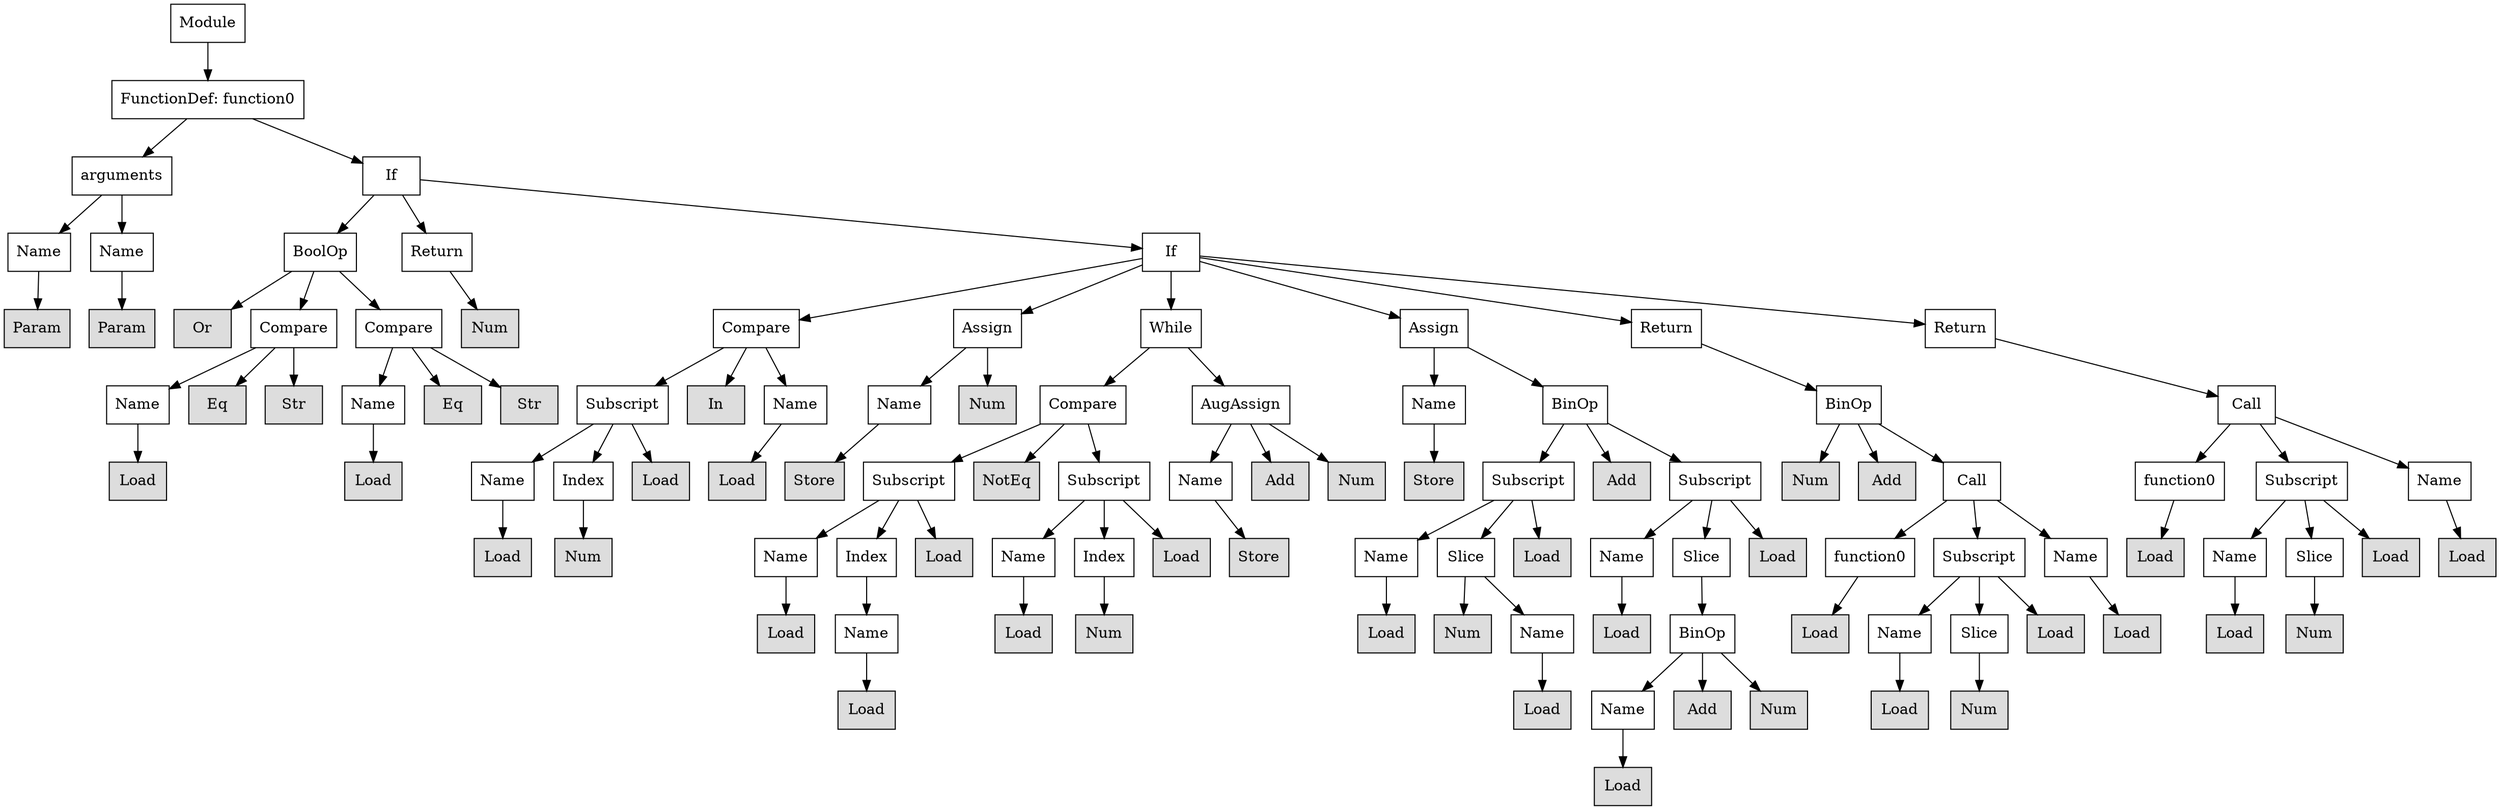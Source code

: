 digraph G {
n0 [shape=rect, label="Module"];
n1 [shape=rect, label="FunctionDef: function0"];
n2 [shape=rect, label="arguments"];
n3 [shape=rect, label="If"];
n4 [shape=rect, label="Name"];
n5 [shape=rect, label="Name"];
n6 [shape=rect, label="BoolOp"];
n7 [shape=rect, label="Return"];
n8 [shape=rect, label="If"];
n9 [shape=rect, label="Param" style="filled" fillcolor="#dddddd"];
n10 [shape=rect, label="Param" style="filled" fillcolor="#dddddd"];
n11 [shape=rect, label="Or" style="filled" fillcolor="#dddddd"];
n12 [shape=rect, label="Compare"];
n13 [shape=rect, label="Compare"];
n14 [shape=rect, label="Num" style="filled" fillcolor="#dddddd"];
n15 [shape=rect, label="Compare"];
n16 [shape=rect, label="Assign"];
n17 [shape=rect, label="While"];
n18 [shape=rect, label="Assign"];
n19 [shape=rect, label="Return"];
n20 [shape=rect, label="Return"];
n21 [shape=rect, label="Name"];
n22 [shape=rect, label="Eq" style="filled" fillcolor="#dddddd"];
n23 [shape=rect, label="Str" style="filled" fillcolor="#dddddd"];
n24 [shape=rect, label="Name"];
n25 [shape=rect, label="Eq" style="filled" fillcolor="#dddddd"];
n26 [shape=rect, label="Str" style="filled" fillcolor="#dddddd"];
n27 [shape=rect, label="Subscript"];
n28 [shape=rect, label="In" style="filled" fillcolor="#dddddd"];
n29 [shape=rect, label="Name"];
n30 [shape=rect, label="Name"];
n31 [shape=rect, label="Num" style="filled" fillcolor="#dddddd"];
n32 [shape=rect, label="Compare"];
n33 [shape=rect, label="AugAssign"];
n34 [shape=rect, label="Name"];
n35 [shape=rect, label="BinOp"];
n36 [shape=rect, label="BinOp"];
n37 [shape=rect, label="Call"];
n38 [shape=rect, label="Load" style="filled" fillcolor="#dddddd"];
n39 [shape=rect, label="Load" style="filled" fillcolor="#dddddd"];
n40 [shape=rect, label="Name"];
n41 [shape=rect, label="Index"];
n42 [shape=rect, label="Load" style="filled" fillcolor="#dddddd"];
n43 [shape=rect, label="Load" style="filled" fillcolor="#dddddd"];
n44 [shape=rect, label="Store" style="filled" fillcolor="#dddddd"];
n45 [shape=rect, label="Subscript"];
n46 [shape=rect, label="NotEq" style="filled" fillcolor="#dddddd"];
n47 [shape=rect, label="Subscript"];
n48 [shape=rect, label="Name"];
n49 [shape=rect, label="Add" style="filled" fillcolor="#dddddd"];
n50 [shape=rect, label="Num" style="filled" fillcolor="#dddddd"];
n51 [shape=rect, label="Store" style="filled" fillcolor="#dddddd"];
n52 [shape=rect, label="Subscript"];
n53 [shape=rect, label="Add" style="filled" fillcolor="#dddddd"];
n54 [shape=rect, label="Subscript"];
n55 [shape=rect, label="Num" style="filled" fillcolor="#dddddd"];
n56 [shape=rect, label="Add" style="filled" fillcolor="#dddddd"];
n57 [shape=rect, label="Call"];
n58 [shape=rect, label="function0"];
n59 [shape=rect, label="Subscript"];
n60 [shape=rect, label="Name"];
n61 [shape=rect, label="Load" style="filled" fillcolor="#dddddd"];
n62 [shape=rect, label="Num" style="filled" fillcolor="#dddddd"];
n63 [shape=rect, label="Name"];
n64 [shape=rect, label="Index"];
n65 [shape=rect, label="Load" style="filled" fillcolor="#dddddd"];
n66 [shape=rect, label="Name"];
n67 [shape=rect, label="Index"];
n68 [shape=rect, label="Load" style="filled" fillcolor="#dddddd"];
n69 [shape=rect, label="Store" style="filled" fillcolor="#dddddd"];
n70 [shape=rect, label="Name"];
n71 [shape=rect, label="Slice"];
n72 [shape=rect, label="Load" style="filled" fillcolor="#dddddd"];
n73 [shape=rect, label="Name"];
n74 [shape=rect, label="Slice"];
n75 [shape=rect, label="Load" style="filled" fillcolor="#dddddd"];
n76 [shape=rect, label="function0"];
n77 [shape=rect, label="Subscript"];
n78 [shape=rect, label="Name"];
n79 [shape=rect, label="Load" style="filled" fillcolor="#dddddd"];
n80 [shape=rect, label="Name"];
n81 [shape=rect, label="Slice"];
n82 [shape=rect, label="Load" style="filled" fillcolor="#dddddd"];
n83 [shape=rect, label="Load" style="filled" fillcolor="#dddddd"];
n84 [shape=rect, label="Load" style="filled" fillcolor="#dddddd"];
n85 [shape=rect, label="Name"];
n86 [shape=rect, label="Load" style="filled" fillcolor="#dddddd"];
n87 [shape=rect, label="Num" style="filled" fillcolor="#dddddd"];
n88 [shape=rect, label="Load" style="filled" fillcolor="#dddddd"];
n89 [shape=rect, label="Num" style="filled" fillcolor="#dddddd"];
n90 [shape=rect, label="Name"];
n91 [shape=rect, label="Load" style="filled" fillcolor="#dddddd"];
n92 [shape=rect, label="BinOp"];
n93 [shape=rect, label="Load" style="filled" fillcolor="#dddddd"];
n94 [shape=rect, label="Name"];
n95 [shape=rect, label="Slice"];
n96 [shape=rect, label="Load" style="filled" fillcolor="#dddddd"];
n97 [shape=rect, label="Load" style="filled" fillcolor="#dddddd"];
n98 [shape=rect, label="Load" style="filled" fillcolor="#dddddd"];
n99 [shape=rect, label="Num" style="filled" fillcolor="#dddddd"];
n100 [shape=rect, label="Load" style="filled" fillcolor="#dddddd"];
n101 [shape=rect, label="Load" style="filled" fillcolor="#dddddd"];
n102 [shape=rect, label="Name"];
n103 [shape=rect, label="Add" style="filled" fillcolor="#dddddd"];
n104 [shape=rect, label="Num" style="filled" fillcolor="#dddddd"];
n105 [shape=rect, label="Load" style="filled" fillcolor="#dddddd"];
n106 [shape=rect, label="Num" style="filled" fillcolor="#dddddd"];
n107 [shape=rect, label="Load" style="filled" fillcolor="#dddddd"];
n0 -> n1;
n1 -> n2;
n1 -> n3;
n2 -> n4;
n2 -> n5;
n3 -> n6;
n3 -> n7;
n3 -> n8;
n4 -> n9;
n5 -> n10;
n6 -> n11;
n6 -> n12;
n6 -> n13;
n7 -> n14;
n8 -> n15;
n8 -> n16;
n8 -> n17;
n8 -> n18;
n8 -> n19;
n8 -> n20;
n12 -> n21;
n12 -> n22;
n12 -> n23;
n13 -> n24;
n13 -> n25;
n13 -> n26;
n15 -> n27;
n15 -> n28;
n15 -> n29;
n16 -> n30;
n16 -> n31;
n17 -> n32;
n17 -> n33;
n18 -> n34;
n18 -> n35;
n19 -> n36;
n20 -> n37;
n21 -> n38;
n24 -> n39;
n27 -> n40;
n27 -> n41;
n27 -> n42;
n29 -> n43;
n30 -> n44;
n32 -> n45;
n32 -> n46;
n32 -> n47;
n33 -> n48;
n33 -> n49;
n33 -> n50;
n34 -> n51;
n35 -> n52;
n35 -> n53;
n35 -> n54;
n36 -> n55;
n36 -> n56;
n36 -> n57;
n37 -> n58;
n37 -> n59;
n37 -> n60;
n40 -> n61;
n41 -> n62;
n45 -> n63;
n45 -> n64;
n45 -> n65;
n47 -> n66;
n47 -> n67;
n47 -> n68;
n48 -> n69;
n52 -> n70;
n52 -> n71;
n52 -> n72;
n54 -> n73;
n54 -> n74;
n54 -> n75;
n57 -> n76;
n57 -> n77;
n57 -> n78;
n58 -> n79;
n59 -> n80;
n59 -> n81;
n59 -> n82;
n60 -> n83;
n63 -> n84;
n64 -> n85;
n66 -> n86;
n67 -> n87;
n70 -> n88;
n71 -> n89;
n71 -> n90;
n73 -> n91;
n74 -> n92;
n76 -> n93;
n77 -> n94;
n77 -> n95;
n77 -> n96;
n78 -> n97;
n80 -> n98;
n81 -> n99;
n85 -> n100;
n90 -> n101;
n92 -> n102;
n92 -> n103;
n92 -> n104;
n94 -> n105;
n95 -> n106;
n102 -> n107;
}

